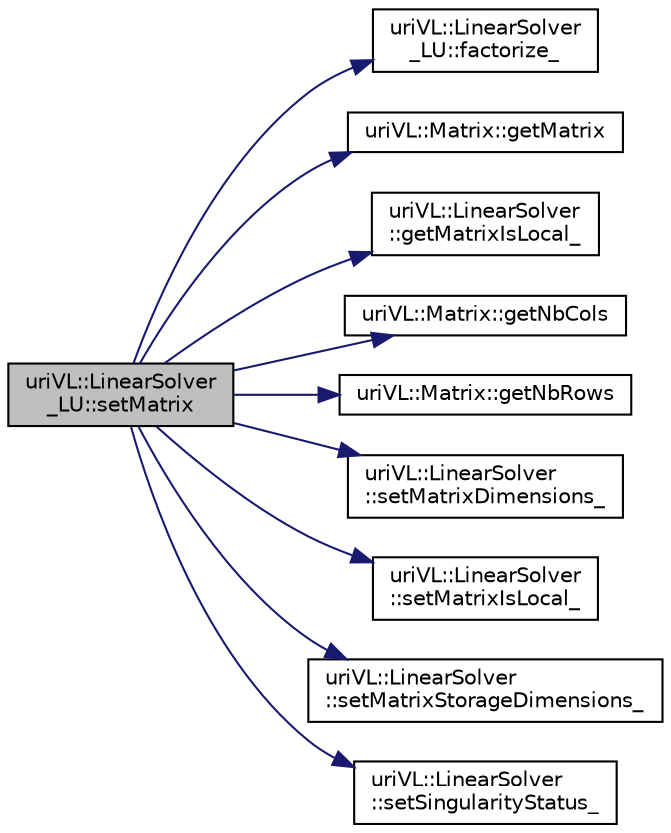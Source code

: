 digraph "uriVL::LinearSolver_LU::setMatrix"
{
  edge [fontname="Helvetica",fontsize="10",labelfontname="Helvetica",labelfontsize="10"];
  node [fontname="Helvetica",fontsize="10",shape=record];
  rankdir="LR";
  Node1 [label="uriVL::LinearSolver\l_LU::setMatrix",height=0.2,width=0.4,color="black", fillcolor="grey75", style="filled", fontcolor="black"];
  Node1 -> Node2 [color="midnightblue",fontsize="10",style="solid",fontname="Helvetica"];
  Node2 [label="uriVL::LinearSolver\l_LU::factorize_",height=0.2,width=0.4,color="black", fillcolor="white", style="filled",URL="$classuriVL_1_1LinearSolver__LU.html#a18aab68f8c683a87d57d912dedce8cad",tooltip="Computes the LU factorization of an SLE. "];
  Node1 -> Node3 [color="midnightblue",fontsize="10",style="solid",fontname="Helvetica"];
  Node3 [label="uriVL::Matrix::getMatrix",height=0.2,width=0.4,color="black", fillcolor="white", style="filled",URL="$classuriVL_1_1Matrix.html#a29c91cadbe9ad1e2ec93d51711348f77",tooltip="Returns a read-only pointer to the matrix data. "];
  Node1 -> Node4 [color="midnightblue",fontsize="10",style="solid",fontname="Helvetica"];
  Node4 [label="uriVL::LinearSolver\l::getMatrixIsLocal_",height=0.2,width=0.4,color="black", fillcolor="white", style="filled",URL="$classuriVL_1_1LinearSolver.html#a3d5eca9a5dddea576b1e9e1a650da956",tooltip="Reports whether the solver keeps a local copy of the SLE&#39;s matrix. "];
  Node1 -> Node5 [color="midnightblue",fontsize="10",style="solid",fontname="Helvetica"];
  Node5 [label="uriVL::Matrix::getNbCols",height=0.2,width=0.4,color="black", fillcolor="white", style="filled",URL="$classuriVL_1_1Matrix.html#ad31ec31b060abc8b63e04d670acc1041",tooltip="This function returns a int corresponding to the number of columns in this "];
  Node1 -> Node6 [color="midnightblue",fontsize="10",style="solid",fontname="Helvetica"];
  Node6 [label="uriVL::Matrix::getNbRows",height=0.2,width=0.4,color="black", fillcolor="white", style="filled",URL="$classuriVL_1_1Matrix.html#a15c065f33d719d09ec6158dc46af09aa",tooltip="This function returns a int corresponding to the number of rows in this "];
  Node1 -> Node7 [color="midnightblue",fontsize="10",style="solid",fontname="Helvetica"];
  Node7 [label="uriVL::LinearSolver\l::setMatrixDimensions_",height=0.2,width=0.4,color="black", fillcolor="white", style="filled",URL="$classuriVL_1_1LinearSolver.html#a3c6ceac4ed0a958bcc47307089dbdc5d",tooltip="Sets the dimensions of the solver&#39;s matrix. "];
  Node1 -> Node8 [color="midnightblue",fontsize="10",style="solid",fontname="Helvetica"];
  Node8 [label="uriVL::LinearSolver\l::setMatrixIsLocal_",height=0.2,width=0.4,color="black", fillcolor="white", style="filled",URL="$classuriVL_1_1LinearSolver.html#a88d2fb78a238a2536b9e9a8c27ab6c80",tooltip="Sets whether the solver keeps a local copy of the SLE&#39;s matrix. "];
  Node1 -> Node9 [color="midnightblue",fontsize="10",style="solid",fontname="Helvetica"];
  Node9 [label="uriVL::LinearSolver\l::setMatrixStorageDimensions_",height=0.2,width=0.4,color="black", fillcolor="white", style="filled",URL="$classuriVL_1_1LinearSolver.html#a0c0bda63308334c3f072a4041cfdf7d0",tooltip="Sets the storage dimensions of the solver&#39;s matrix. "];
  Node1 -> Node10 [color="midnightblue",fontsize="10",style="solid",fontname="Helvetica"];
  Node10 [label="uriVL::LinearSolver\l::setSingularityStatus_",height=0.2,width=0.4,color="black", fillcolor="white", style="filled",URL="$classuriVL_1_1LinearSolver.html#aaf3f8aa666f8853eac7927df1290cc41",tooltip="Sets the singularityStatus_. "];
}

